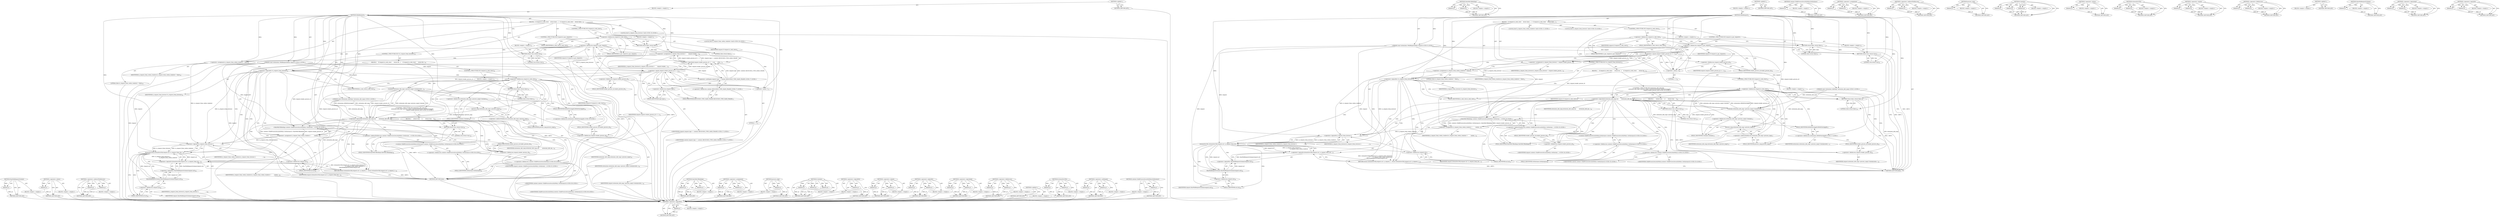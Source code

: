 digraph "content.ChildProcessSecurityPolicy.GetInstance" {
vulnerable_141 [label=<(METHOD,&lt;operator&gt;.logicalNot)>];
vulnerable_142 [label=<(PARAM,p1)>];
vulnerable_143 [label=<(BLOCK,&lt;empty&gt;,&lt;empty&gt;)>];
vulnerable_144 [label=<(METHOD_RETURN,ANY)>];
vulnerable_165 [label=<(METHOD,HasWebUIBindings)>];
vulnerable_166 [label=<(PARAM,p1)>];
vulnerable_167 [label=<(PARAM,p2)>];
vulnerable_168 [label=<(BLOCK,&lt;empty&gt;,&lt;empty&gt;)>];
vulnerable_169 [label=<(METHOD_RETURN,ANY)>];
vulnerable_6 [label=<(METHOD,&lt;global&gt;)<SUB>1</SUB>>];
vulnerable_7 [label=<(BLOCK,&lt;empty&gt;,&lt;empty&gt;)<SUB>1</SUB>>];
vulnerable_8 [label=<(METHOD,HideRequest)<SUB>1</SUB>>];
vulnerable_9 [label="<(PARAM,const extensions::InfoMap* extension_info_map)<SUB>2</SUB>>"];
vulnerable_10 [label="<(PARAM,const extensions::WebRequestInfo&amp; request)<SUB>3</SUB>>"];
vulnerable_11 [label=<(BLOCK,{
  if (request.is_web_view)
    return false;
...,{
  if (request.is_web_view)
    return false;
...)<SUB>3</SUB>>];
vulnerable_12 [label=<(CONTROL_STRUCTURE,IF,if (request.is_web_view))<SUB>4</SUB>>];
vulnerable_13 [label=<(&lt;operator&gt;.fieldAccess,request.is_web_view)<SUB>4</SUB>>];
vulnerable_14 [label=<(IDENTIFIER,request,if (request.is_web_view))<SUB>4</SUB>>];
vulnerable_15 [label=<(FIELD_IDENTIFIER,is_web_view,is_web_view)<SUB>4</SUB>>];
vulnerable_16 [label=<(BLOCK,&lt;empty&gt;,&lt;empty&gt;)<SUB>5</SUB>>];
vulnerable_17 [label=<(RETURN,return false;,return false;)<SUB>5</SUB>>];
vulnerable_18 [label=<(LITERAL,false,return false;)<SUB>5</SUB>>];
vulnerable_19 [label=<(CONTROL_STRUCTURE,IF,if (request.is_pac_request))<SUB>7</SUB>>];
vulnerable_20 [label=<(&lt;operator&gt;.fieldAccess,request.is_pac_request)<SUB>7</SUB>>];
vulnerable_21 [label=<(IDENTIFIER,request,if (request.is_pac_request))<SUB>7</SUB>>];
vulnerable_22 [label=<(FIELD_IDENTIFIER,is_pac_request,is_pac_request)<SUB>7</SUB>>];
vulnerable_23 [label=<(BLOCK,&lt;empty&gt;,&lt;empty&gt;)<SUB>8</SUB>>];
vulnerable_24 [label=<(RETURN,return true;,return true;)<SUB>8</SUB>>];
vulnerable_25 [label=<(LITERAL,true,return true;)<SUB>8</SUB>>];
vulnerable_26 [label="<(LOCAL,bool is_request_from_browser: bool)<SUB>10</SUB>>"];
vulnerable_27 [label=<(&lt;operator&gt;.assignment,is_request_from_browser = request.render_proces...)<SUB>10</SUB>>];
vulnerable_28 [label=<(IDENTIFIER,is_request_from_browser,is_request_from_browser = request.render_proces...)<SUB>10</SUB>>];
vulnerable_29 [label=<(&lt;operator&gt;.equals,request.render_process_id == -1)<SUB>10</SUB>>];
vulnerable_30 [label=<(&lt;operator&gt;.fieldAccess,request.render_process_id)<SUB>10</SUB>>];
vulnerable_31 [label=<(IDENTIFIER,request,request.render_process_id == -1)<SUB>10</SUB>>];
vulnerable_32 [label=<(FIELD_IDENTIFIER,render_process_id,render_process_id)<SUB>10</SUB>>];
vulnerable_33 [label=<(&lt;operator&gt;.minus,-1)<SUB>10</SUB>>];
vulnerable_34 [label=<(LITERAL,1,-1)<SUB>10</SUB>>];
vulnerable_35 [label="<(LOCAL,bool is_request_from_webui_renderer: bool)<SUB>11</SUB>>"];
vulnerable_36 [label=<(&lt;operator&gt;.assignment,is_request_from_webui_renderer = false)<SUB>11</SUB>>];
vulnerable_37 [label=<(IDENTIFIER,is_request_from_webui_renderer,is_request_from_webui_renderer = false)<SUB>11</SUB>>];
vulnerable_38 [label=<(LITERAL,false,is_request_from_webui_renderer = false)<SUB>11</SUB>>];
vulnerable_39 [label=<(CONTROL_STRUCTURE,IF,if (!is_request_from_browser))<SUB>12</SUB>>];
vulnerable_40 [label=<(&lt;operator&gt;.logicalNot,!is_request_from_browser)<SUB>12</SUB>>];
vulnerable_41 [label=<(IDENTIFIER,is_request_from_browser,!is_request_from_browser)<SUB>12</SUB>>];
vulnerable_42 [label=<(BLOCK,{
    if (request.is_web_view)
      return fal...,{
    if (request.is_web_view)
      return fal...)<SUB>12</SUB>>];
vulnerable_43 [label=<(CONTROL_STRUCTURE,IF,if (request.is_web_view))<SUB>13</SUB>>];
vulnerable_44 [label=<(&lt;operator&gt;.fieldAccess,request.is_web_view)<SUB>13</SUB>>];
vulnerable_45 [label=<(IDENTIFIER,request,if (request.is_web_view))<SUB>13</SUB>>];
vulnerable_46 [label=<(FIELD_IDENTIFIER,is_web_view,is_web_view)<SUB>13</SUB>>];
vulnerable_47 [label=<(BLOCK,&lt;empty&gt;,&lt;empty&gt;)<SUB>14</SUB>>];
vulnerable_48 [label=<(RETURN,return false;,return false;)<SUB>14</SUB>>];
vulnerable_49 [label=<(LITERAL,false,return false;)<SUB>14</SUB>>];
vulnerable_50 [label="<(CONTROL_STRUCTURE,IF,if (extension_info_map &amp;&amp;
        extension_info_map-&gt;process_map().Contains(extensions::kWebStoreAppId,
                                                   request.render_process_id)))<SUB>16</SUB>>"];
vulnerable_51 [label=<(&lt;operator&gt;.logicalAnd,extension_info_map &amp;&amp;
        extension_info_ma...)<SUB>16</SUB>>];
vulnerable_52 [label=<(IDENTIFIER,extension_info_map,extension_info_map &amp;&amp;
        extension_info_ma...)<SUB>16</SUB>>];
vulnerable_53 [label=<(Contains,extension_info_map-&gt;process_map().Contains(exte...)<SUB>17</SUB>>];
vulnerable_54 [label=<(&lt;operator&gt;.fieldAccess,extension_info_map-&gt;process_map().Contains)<SUB>17</SUB>>];
vulnerable_55 [label=<(process_map,extension_info_map-&gt;process_map())<SUB>17</SUB>>];
vulnerable_56 [label=<(&lt;operator&gt;.indirectFieldAccess,extension_info_map-&gt;process_map)<SUB>17</SUB>>];
vulnerable_57 [label=<(IDENTIFIER,extension_info_map,extension_info_map-&gt;process_map())<SUB>17</SUB>>];
vulnerable_58 [label=<(FIELD_IDENTIFIER,process_map,process_map)<SUB>17</SUB>>];
vulnerable_59 [label=<(FIELD_IDENTIFIER,Contains,Contains)<SUB>17</SUB>>];
vulnerable_60 [label="<(&lt;operator&gt;.fieldAccess,extensions::kWebStoreAppId)<SUB>17</SUB>>"];
vulnerable_61 [label=<(IDENTIFIER,extensions,extension_info_map-&gt;process_map().Contains(exte...)<SUB>17</SUB>>];
vulnerable_62 [label=<(FIELD_IDENTIFIER,kWebStoreAppId,kWebStoreAppId)<SUB>17</SUB>>];
vulnerable_63 [label=<(&lt;operator&gt;.fieldAccess,request.render_process_id)<SUB>18</SUB>>];
vulnerable_64 [label=<(IDENTIFIER,request,extension_info_map-&gt;process_map().Contains(exte...)<SUB>18</SUB>>];
vulnerable_65 [label=<(FIELD_IDENTIFIER,render_process_id,render_process_id)<SUB>18</SUB>>];
vulnerable_66 [label=<(BLOCK,{
      return true;
    },{
      return true;
    })<SUB>18</SUB>>];
vulnerable_67 [label=<(RETURN,return true;,return true;)<SUB>19</SUB>>];
vulnerable_68 [label=<(LITERAL,true,return true;)<SUB>19</SUB>>];
vulnerable_69 [label=<(&lt;operator&gt;.assignment,is_request_from_webui_renderer =
        conten...)<SUB>22</SUB>>];
vulnerable_70 [label=<(IDENTIFIER,is_request_from_webui_renderer,is_request_from_webui_renderer =
        conten...)<SUB>22</SUB>>];
vulnerable_71 [label="<(HasWebUIBindings,content::ChildProcessSecurityPolicy::GetInstanc...)<SUB>23</SUB>>"];
vulnerable_72 [label="<(&lt;operator&gt;.indirectFieldAccess,content::ChildProcessSecurityPolicy::GetInstanc...)<SUB>23</SUB>>"];
vulnerable_73 [label="<(content.ChildProcessSecurityPolicy.GetInstance,content::ChildProcessSecurityPolicy::GetInstance())<SUB>23</SUB>>"];
vulnerable_74 [label="<(&lt;operator&gt;.fieldAccess,content::ChildProcessSecurityPolicy::GetInstance)<SUB>23</SUB>>"];
vulnerable_75 [label="<(&lt;operator&gt;.fieldAccess,content::ChildProcessSecurityPolicy)<SUB>23</SUB>>"];
vulnerable_76 [label="<(IDENTIFIER,content,content::ChildProcessSecurityPolicy::GetInstance())<SUB>23</SUB>>"];
vulnerable_77 [label="<(IDENTIFIER,ChildProcessSecurityPolicy,content::ChildProcessSecurityPolicy::GetInstance())<SUB>23</SUB>>"];
vulnerable_78 [label=<(FIELD_IDENTIFIER,GetInstance,GetInstance)<SUB>23</SUB>>];
vulnerable_79 [label=<(FIELD_IDENTIFIER,HasWebUIBindings,HasWebUIBindings)<SUB>23</SUB>>];
vulnerable_80 [label=<(&lt;operator&gt;.fieldAccess,request.render_process_id)<SUB>24</SUB>>];
vulnerable_81 [label="<(IDENTIFIER,request,content::ChildProcessSecurityPolicy::GetInstanc...)<SUB>24</SUB>>"];
vulnerable_82 [label=<(FIELD_IDENTIFIER,render_process_id,render_process_id)<SUB>24</SUB>>];
vulnerable_83 [label=<(RETURN,return IsSensitiveURL(request.url, is_request_f...,return IsSensitiveURL(request.url, is_request_f...)<SUB>27</SUB>>];
vulnerable_84 [label=<(&lt;operator&gt;.logicalOr,IsSensitiveURL(request.url, is_request_from_bro...)<SUB>27</SUB>>];
vulnerable_85 [label=<(IsSensitiveURL,IsSensitiveURL(request.url, is_request_from_bro...)<SUB>27</SUB>>];
vulnerable_86 [label=<(&lt;operator&gt;.fieldAccess,request.url)<SUB>27</SUB>>];
vulnerable_87 [label=<(IDENTIFIER,request,IsSensitiveURL(request.url, is_request_from_bro...)<SUB>27</SUB>>];
vulnerable_88 [label=<(FIELD_IDENTIFIER,url,url)<SUB>27</SUB>>];
vulnerable_89 [label=<(&lt;operator&gt;.logicalOr,is_request_from_browser ||
                    ...)<SUB>27</SUB>>];
vulnerable_90 [label=<(IDENTIFIER,is_request_from_browser,is_request_from_browser ||
                    ...)<SUB>27</SUB>>];
vulnerable_91 [label=<(IDENTIFIER,is_request_from_webui_renderer,is_request_from_browser ||
                    ...)<SUB>28</SUB>>];
vulnerable_92 [label=<(&lt;operator&gt;.logicalNot,!HasWebRequestScheme(request.url))<SUB>29</SUB>>];
vulnerable_93 [label=<(HasWebRequestScheme,HasWebRequestScheme(request.url))<SUB>29</SUB>>];
vulnerable_94 [label=<(&lt;operator&gt;.fieldAccess,request.url)<SUB>29</SUB>>];
vulnerable_95 [label=<(IDENTIFIER,request,HasWebRequestScheme(request.url))<SUB>29</SUB>>];
vulnerable_96 [label=<(FIELD_IDENTIFIER,url,url)<SUB>29</SUB>>];
vulnerable_97 [label=<(METHOD_RETURN,bool)<SUB>1</SUB>>];
vulnerable_99 [label=<(METHOD_RETURN,ANY)<SUB>1</SUB>>];
vulnerable_170 [label=<(METHOD,content.ChildProcessSecurityPolicy.GetInstance)>];
vulnerable_171 [label=<(PARAM,p1)>];
vulnerable_172 [label=<(BLOCK,&lt;empty&gt;,&lt;empty&gt;)>];
vulnerable_173 [label=<(METHOD_RETURN,ANY)>];
vulnerable_127 [label=<(METHOD,&lt;operator&gt;.assignment)>];
vulnerable_128 [label=<(PARAM,p1)>];
vulnerable_129 [label=<(PARAM,p2)>];
vulnerable_130 [label=<(BLOCK,&lt;empty&gt;,&lt;empty&gt;)>];
vulnerable_131 [label=<(METHOD_RETURN,ANY)>];
vulnerable_160 [label=<(METHOD,&lt;operator&gt;.indirectFieldAccess)>];
vulnerable_161 [label=<(PARAM,p1)>];
vulnerable_162 [label=<(PARAM,p2)>];
vulnerable_163 [label=<(BLOCK,&lt;empty&gt;,&lt;empty&gt;)>];
vulnerable_164 [label=<(METHOD_RETURN,ANY)>];
vulnerable_156 [label=<(METHOD,process_map)>];
vulnerable_157 [label=<(PARAM,p1)>];
vulnerable_158 [label=<(BLOCK,&lt;empty&gt;,&lt;empty&gt;)>];
vulnerable_159 [label=<(METHOD_RETURN,ANY)>];
vulnerable_150 [label=<(METHOD,Contains)>];
vulnerable_151 [label=<(PARAM,p1)>];
vulnerable_152 [label=<(PARAM,p2)>];
vulnerable_153 [label=<(PARAM,p3)>];
vulnerable_154 [label=<(BLOCK,&lt;empty&gt;,&lt;empty&gt;)>];
vulnerable_155 [label=<(METHOD_RETURN,ANY)>];
vulnerable_137 [label=<(METHOD,&lt;operator&gt;.minus)>];
vulnerable_138 [label=<(PARAM,p1)>];
vulnerable_139 [label=<(BLOCK,&lt;empty&gt;,&lt;empty&gt;)>];
vulnerable_140 [label=<(METHOD_RETURN,ANY)>];
vulnerable_179 [label=<(METHOD,IsSensitiveURL)>];
vulnerable_180 [label=<(PARAM,p1)>];
vulnerable_181 [label=<(PARAM,p2)>];
vulnerable_182 [label=<(BLOCK,&lt;empty&gt;,&lt;empty&gt;)>];
vulnerable_183 [label=<(METHOD_RETURN,ANY)>];
vulnerable_132 [label=<(METHOD,&lt;operator&gt;.equals)>];
vulnerable_133 [label=<(PARAM,p1)>];
vulnerable_134 [label=<(PARAM,p2)>];
vulnerable_135 [label=<(BLOCK,&lt;empty&gt;,&lt;empty&gt;)>];
vulnerable_136 [label=<(METHOD_RETURN,ANY)>];
vulnerable_122 [label=<(METHOD,&lt;operator&gt;.fieldAccess)>];
vulnerable_123 [label=<(PARAM,p1)>];
vulnerable_124 [label=<(PARAM,p2)>];
vulnerable_125 [label=<(BLOCK,&lt;empty&gt;,&lt;empty&gt;)>];
vulnerable_126 [label=<(METHOD_RETURN,ANY)>];
vulnerable_116 [label=<(METHOD,&lt;global&gt;)<SUB>1</SUB>>];
vulnerable_117 [label=<(BLOCK,&lt;empty&gt;,&lt;empty&gt;)>];
vulnerable_118 [label=<(METHOD_RETURN,ANY)>];
vulnerable_184 [label=<(METHOD,HasWebRequestScheme)>];
vulnerable_185 [label=<(PARAM,p1)>];
vulnerable_186 [label=<(BLOCK,&lt;empty&gt;,&lt;empty&gt;)>];
vulnerable_187 [label=<(METHOD_RETURN,ANY)>];
vulnerable_145 [label=<(METHOD,&lt;operator&gt;.logicalAnd)>];
vulnerable_146 [label=<(PARAM,p1)>];
vulnerable_147 [label=<(PARAM,p2)>];
vulnerable_148 [label=<(BLOCK,&lt;empty&gt;,&lt;empty&gt;)>];
vulnerable_149 [label=<(METHOD_RETURN,ANY)>];
vulnerable_174 [label=<(METHOD,&lt;operator&gt;.logicalOr)>];
vulnerable_175 [label=<(PARAM,p1)>];
vulnerable_176 [label=<(PARAM,p2)>];
vulnerable_177 [label=<(BLOCK,&lt;empty&gt;,&lt;empty&gt;)>];
vulnerable_178 [label=<(METHOD_RETURN,ANY)>];
fixed_197 [label=<(METHOD,HasWebRequestScheme)>];
fixed_198 [label=<(PARAM,p1)>];
fixed_199 [label=<(BLOCK,&lt;empty&gt;,&lt;empty&gt;)>];
fixed_200 [label=<(METHOD_RETURN,ANY)>];
fixed_150 [label=<(METHOD,&lt;operator&gt;.minus)>];
fixed_151 [label=<(PARAM,p1)>];
fixed_152 [label=<(BLOCK,&lt;empty&gt;,&lt;empty&gt;)>];
fixed_153 [label=<(METHOD_RETURN,ANY)>];
fixed_173 [label=<(METHOD,&lt;operator&gt;.indirectFieldAccess)>];
fixed_174 [label=<(PARAM,p1)>];
fixed_175 [label=<(PARAM,p2)>];
fixed_176 [label=<(BLOCK,&lt;empty&gt;,&lt;empty&gt;)>];
fixed_177 [label=<(METHOD_RETURN,ANY)>];
fixed_6 [label=<(METHOD,&lt;global&gt;)<SUB>1</SUB>>];
fixed_7 [label=<(BLOCK,&lt;empty&gt;,&lt;empty&gt;)<SUB>1</SUB>>];
fixed_8 [label=<(METHOD,HideRequest)<SUB>1</SUB>>];
fixed_9 [label="<(PARAM,const extensions::InfoMap* extension_info_map)<SUB>2</SUB>>"];
fixed_10 [label="<(PARAM,const extensions::WebRequestInfo&amp; request)<SUB>3</SUB>>"];
fixed_11 [label=<(BLOCK,{
  if (request.is_web_view)
    return false;
...,{
  if (request.is_web_view)
    return false;
...)<SUB>3</SUB>>];
fixed_12 [label=<(CONTROL_STRUCTURE,IF,if (request.is_web_view))<SUB>4</SUB>>];
fixed_13 [label=<(&lt;operator&gt;.fieldAccess,request.is_web_view)<SUB>4</SUB>>];
fixed_14 [label=<(IDENTIFIER,request,if (request.is_web_view))<SUB>4</SUB>>];
fixed_15 [label=<(FIELD_IDENTIFIER,is_web_view,is_web_view)<SUB>4</SUB>>];
fixed_16 [label=<(BLOCK,&lt;empty&gt;,&lt;empty&gt;)<SUB>5</SUB>>];
fixed_17 [label=<(RETURN,return false;,return false;)<SUB>5</SUB>>];
fixed_18 [label=<(LITERAL,false,return false;)<SUB>5</SUB>>];
fixed_19 [label=<(CONTROL_STRUCTURE,IF,if (request.is_pac_request))<SUB>7</SUB>>];
fixed_20 [label=<(&lt;operator&gt;.fieldAccess,request.is_pac_request)<SUB>7</SUB>>];
fixed_21 [label=<(IDENTIFIER,request,if (request.is_pac_request))<SUB>7</SUB>>];
fixed_22 [label=<(FIELD_IDENTIFIER,is_pac_request,is_pac_request)<SUB>7</SUB>>];
fixed_23 [label=<(BLOCK,&lt;empty&gt;,&lt;empty&gt;)<SUB>8</SUB>>];
fixed_24 [label=<(RETURN,return true;,return true;)<SUB>8</SUB>>];
fixed_25 [label=<(LITERAL,true,return true;)<SUB>8</SUB>>];
fixed_26 [label="<(LOCAL,bool is_request_from_browser: bool)<SUB>10</SUB>>"];
fixed_27 [label=<(&lt;operator&gt;.assignment,is_request_from_browser =
      request.render_...)<SUB>10</SUB>>];
fixed_28 [label=<(IDENTIFIER,is_request_from_browser,is_request_from_browser =
      request.render_...)<SUB>10</SUB>>];
fixed_29 [label=<(&lt;operator&gt;.logicalAnd,request.render_process_id == -1 &amp;&amp;
      // Bro...)<SUB>11</SUB>>];
fixed_30 [label=<(&lt;operator&gt;.equals,request.render_process_id == -1)<SUB>11</SUB>>];
fixed_31 [label=<(&lt;operator&gt;.fieldAccess,request.render_process_id)<SUB>11</SUB>>];
fixed_32 [label=<(IDENTIFIER,request,request.render_process_id == -1)<SUB>11</SUB>>];
fixed_33 [label=<(FIELD_IDENTIFIER,render_process_id,render_process_id)<SUB>11</SUB>>];
fixed_34 [label=<(&lt;operator&gt;.minus,-1)<SUB>11</SUB>>];
fixed_35 [label=<(LITERAL,1,-1)<SUB>11</SUB>>];
fixed_36 [label="<(&lt;operator&gt;.notEquals,request.type != content::RESOURCE_TYPE_MAIN_FRAME)<SUB>17</SUB>>"];
fixed_37 [label=<(&lt;operator&gt;.fieldAccess,request.type)<SUB>17</SUB>>];
fixed_38 [label="<(IDENTIFIER,request,request.type != content::RESOURCE_TYPE_MAIN_FRAME)<SUB>17</SUB>>"];
fixed_39 [label=<(FIELD_IDENTIFIER,type,type)<SUB>17</SUB>>];
fixed_40 [label="<(&lt;operator&gt;.fieldAccess,content::RESOURCE_TYPE_MAIN_FRAME)<SUB>17</SUB>>"];
fixed_41 [label="<(IDENTIFIER,content,request.type != content::RESOURCE_TYPE_MAIN_FRAME)<SUB>17</SUB>>"];
fixed_42 [label=<(FIELD_IDENTIFIER,RESOURCE_TYPE_MAIN_FRAME,RESOURCE_TYPE_MAIN_FRAME)<SUB>17</SUB>>];
fixed_43 [label="<(LOCAL,bool is_request_from_webui_renderer: bool)<SUB>18</SUB>>"];
fixed_44 [label=<(&lt;operator&gt;.assignment,is_request_from_webui_renderer = false)<SUB>18</SUB>>];
fixed_45 [label=<(IDENTIFIER,is_request_from_webui_renderer,is_request_from_webui_renderer = false)<SUB>18</SUB>>];
fixed_46 [label=<(LITERAL,false,is_request_from_webui_renderer = false)<SUB>18</SUB>>];
fixed_47 [label=<(CONTROL_STRUCTURE,IF,if (!is_request_from_browser))<SUB>19</SUB>>];
fixed_48 [label=<(&lt;operator&gt;.logicalNot,!is_request_from_browser)<SUB>19</SUB>>];
fixed_49 [label=<(IDENTIFIER,is_request_from_browser,!is_request_from_browser)<SUB>19</SUB>>];
fixed_50 [label=<(BLOCK,{
    if (request.is_web_view)
      return fal...,{
    if (request.is_web_view)
      return fal...)<SUB>19</SUB>>];
fixed_51 [label=<(CONTROL_STRUCTURE,IF,if (request.is_web_view))<SUB>20</SUB>>];
fixed_52 [label=<(&lt;operator&gt;.fieldAccess,request.is_web_view)<SUB>20</SUB>>];
fixed_53 [label=<(IDENTIFIER,request,if (request.is_web_view))<SUB>20</SUB>>];
fixed_54 [label=<(FIELD_IDENTIFIER,is_web_view,is_web_view)<SUB>20</SUB>>];
fixed_55 [label=<(BLOCK,&lt;empty&gt;,&lt;empty&gt;)<SUB>21</SUB>>];
fixed_56 [label=<(RETURN,return false;,return false;)<SUB>21</SUB>>];
fixed_57 [label=<(LITERAL,false,return false;)<SUB>21</SUB>>];
fixed_58 [label="<(CONTROL_STRUCTURE,IF,if (extension_info_map &amp;&amp;
        extension_info_map-&gt;process_map().Contains(extensions::kWebStoreAppId,
                                                   request.render_process_id)))<SUB>23</SUB>>"];
fixed_59 [label=<(&lt;operator&gt;.logicalAnd,extension_info_map &amp;&amp;
        extension_info_ma...)<SUB>23</SUB>>];
fixed_60 [label=<(IDENTIFIER,extension_info_map,extension_info_map &amp;&amp;
        extension_info_ma...)<SUB>23</SUB>>];
fixed_61 [label=<(Contains,extension_info_map-&gt;process_map().Contains(exte...)<SUB>24</SUB>>];
fixed_62 [label=<(&lt;operator&gt;.fieldAccess,extension_info_map-&gt;process_map().Contains)<SUB>24</SUB>>];
fixed_63 [label=<(process_map,extension_info_map-&gt;process_map())<SUB>24</SUB>>];
fixed_64 [label=<(&lt;operator&gt;.indirectFieldAccess,extension_info_map-&gt;process_map)<SUB>24</SUB>>];
fixed_65 [label=<(IDENTIFIER,extension_info_map,extension_info_map-&gt;process_map())<SUB>24</SUB>>];
fixed_66 [label=<(FIELD_IDENTIFIER,process_map,process_map)<SUB>24</SUB>>];
fixed_67 [label=<(FIELD_IDENTIFIER,Contains,Contains)<SUB>24</SUB>>];
fixed_68 [label="<(&lt;operator&gt;.fieldAccess,extensions::kWebStoreAppId)<SUB>24</SUB>>"];
fixed_69 [label=<(IDENTIFIER,extensions,extension_info_map-&gt;process_map().Contains(exte...)<SUB>24</SUB>>];
fixed_70 [label=<(FIELD_IDENTIFIER,kWebStoreAppId,kWebStoreAppId)<SUB>24</SUB>>];
fixed_71 [label=<(&lt;operator&gt;.fieldAccess,request.render_process_id)<SUB>25</SUB>>];
fixed_72 [label=<(IDENTIFIER,request,extension_info_map-&gt;process_map().Contains(exte...)<SUB>25</SUB>>];
fixed_73 [label=<(FIELD_IDENTIFIER,render_process_id,render_process_id)<SUB>25</SUB>>];
fixed_74 [label=<(BLOCK,{
      return true;
    },{
      return true;
    })<SUB>25</SUB>>];
fixed_75 [label=<(RETURN,return true;,return true;)<SUB>26</SUB>>];
fixed_76 [label=<(LITERAL,true,return true;)<SUB>26</SUB>>];
fixed_77 [label=<(&lt;operator&gt;.assignment,is_request_from_webui_renderer =
        conten...)<SUB>29</SUB>>];
fixed_78 [label=<(IDENTIFIER,is_request_from_webui_renderer,is_request_from_webui_renderer =
        conten...)<SUB>29</SUB>>];
fixed_79 [label="<(HasWebUIBindings,content::ChildProcessSecurityPolicy::GetInstanc...)<SUB>30</SUB>>"];
fixed_80 [label="<(&lt;operator&gt;.indirectFieldAccess,content::ChildProcessSecurityPolicy::GetInstanc...)<SUB>30</SUB>>"];
fixed_81 [label="<(content.ChildProcessSecurityPolicy.GetInstance,content::ChildProcessSecurityPolicy::GetInstance())<SUB>30</SUB>>"];
fixed_82 [label="<(&lt;operator&gt;.fieldAccess,content::ChildProcessSecurityPolicy::GetInstance)<SUB>30</SUB>>"];
fixed_83 [label="<(&lt;operator&gt;.fieldAccess,content::ChildProcessSecurityPolicy)<SUB>30</SUB>>"];
fixed_84 [label="<(IDENTIFIER,content,content::ChildProcessSecurityPolicy::GetInstance())<SUB>30</SUB>>"];
fixed_85 [label="<(IDENTIFIER,ChildProcessSecurityPolicy,content::ChildProcessSecurityPolicy::GetInstance())<SUB>30</SUB>>"];
fixed_86 [label=<(FIELD_IDENTIFIER,GetInstance,GetInstance)<SUB>30</SUB>>];
fixed_87 [label=<(FIELD_IDENTIFIER,HasWebUIBindings,HasWebUIBindings)<SUB>30</SUB>>];
fixed_88 [label=<(&lt;operator&gt;.fieldAccess,request.render_process_id)<SUB>31</SUB>>];
fixed_89 [label="<(IDENTIFIER,request,content::ChildProcessSecurityPolicy::GetInstanc...)<SUB>31</SUB>>"];
fixed_90 [label=<(FIELD_IDENTIFIER,render_process_id,render_process_id)<SUB>31</SUB>>];
fixed_91 [label=<(RETURN,return IsSensitiveURL(request.url, is_request_f...,return IsSensitiveURL(request.url, is_request_f...)<SUB>34</SUB>>];
fixed_92 [label=<(&lt;operator&gt;.logicalOr,IsSensitiveURL(request.url, is_request_from_bro...)<SUB>34</SUB>>];
fixed_93 [label=<(IsSensitiveURL,IsSensitiveURL(request.url, is_request_from_bro...)<SUB>34</SUB>>];
fixed_94 [label=<(&lt;operator&gt;.fieldAccess,request.url)<SUB>34</SUB>>];
fixed_95 [label=<(IDENTIFIER,request,IsSensitiveURL(request.url, is_request_from_bro...)<SUB>34</SUB>>];
fixed_96 [label=<(FIELD_IDENTIFIER,url,url)<SUB>34</SUB>>];
fixed_97 [label=<(&lt;operator&gt;.logicalOr,is_request_from_browser ||
                    ...)<SUB>34</SUB>>];
fixed_98 [label=<(IDENTIFIER,is_request_from_browser,is_request_from_browser ||
                    ...)<SUB>34</SUB>>];
fixed_99 [label=<(IDENTIFIER,is_request_from_webui_renderer,is_request_from_browser ||
                    ...)<SUB>35</SUB>>];
fixed_100 [label=<(&lt;operator&gt;.logicalNot,!HasWebRequestScheme(request.url))<SUB>36</SUB>>];
fixed_101 [label=<(HasWebRequestScheme,HasWebRequestScheme(request.url))<SUB>36</SUB>>];
fixed_102 [label=<(&lt;operator&gt;.fieldAccess,request.url)<SUB>36</SUB>>];
fixed_103 [label=<(IDENTIFIER,request,HasWebRequestScheme(request.url))<SUB>36</SUB>>];
fixed_104 [label=<(FIELD_IDENTIFIER,url,url)<SUB>36</SUB>>];
fixed_105 [label=<(METHOD_RETURN,bool)<SUB>1</SUB>>];
fixed_107 [label=<(METHOD_RETURN,ANY)<SUB>1</SUB>>];
fixed_178 [label=<(METHOD,HasWebUIBindings)>];
fixed_179 [label=<(PARAM,p1)>];
fixed_180 [label=<(PARAM,p2)>];
fixed_181 [label=<(BLOCK,&lt;empty&gt;,&lt;empty&gt;)>];
fixed_182 [label=<(METHOD_RETURN,ANY)>];
fixed_135 [label=<(METHOD,&lt;operator&gt;.assignment)>];
fixed_136 [label=<(PARAM,p1)>];
fixed_137 [label=<(PARAM,p2)>];
fixed_138 [label=<(BLOCK,&lt;empty&gt;,&lt;empty&gt;)>];
fixed_139 [label=<(METHOD_RETURN,ANY)>];
fixed_169 [label=<(METHOD,process_map)>];
fixed_170 [label=<(PARAM,p1)>];
fixed_171 [label=<(BLOCK,&lt;empty&gt;,&lt;empty&gt;)>];
fixed_172 [label=<(METHOD_RETURN,ANY)>];
fixed_163 [label=<(METHOD,Contains)>];
fixed_164 [label=<(PARAM,p1)>];
fixed_165 [label=<(PARAM,p2)>];
fixed_166 [label=<(PARAM,p3)>];
fixed_167 [label=<(BLOCK,&lt;empty&gt;,&lt;empty&gt;)>];
fixed_168 [label=<(METHOD_RETURN,ANY)>];
fixed_159 [label=<(METHOD,&lt;operator&gt;.logicalNot)>];
fixed_160 [label=<(PARAM,p1)>];
fixed_161 [label=<(BLOCK,&lt;empty&gt;,&lt;empty&gt;)>];
fixed_162 [label=<(METHOD_RETURN,ANY)>];
fixed_145 [label=<(METHOD,&lt;operator&gt;.equals)>];
fixed_146 [label=<(PARAM,p1)>];
fixed_147 [label=<(PARAM,p2)>];
fixed_148 [label=<(BLOCK,&lt;empty&gt;,&lt;empty&gt;)>];
fixed_149 [label=<(METHOD_RETURN,ANY)>];
fixed_187 [label=<(METHOD,&lt;operator&gt;.logicalOr)>];
fixed_188 [label=<(PARAM,p1)>];
fixed_189 [label=<(PARAM,p2)>];
fixed_190 [label=<(BLOCK,&lt;empty&gt;,&lt;empty&gt;)>];
fixed_191 [label=<(METHOD_RETURN,ANY)>];
fixed_140 [label=<(METHOD,&lt;operator&gt;.logicalAnd)>];
fixed_141 [label=<(PARAM,p1)>];
fixed_142 [label=<(PARAM,p2)>];
fixed_143 [label=<(BLOCK,&lt;empty&gt;,&lt;empty&gt;)>];
fixed_144 [label=<(METHOD_RETURN,ANY)>];
fixed_130 [label=<(METHOD,&lt;operator&gt;.fieldAccess)>];
fixed_131 [label=<(PARAM,p1)>];
fixed_132 [label=<(PARAM,p2)>];
fixed_133 [label=<(BLOCK,&lt;empty&gt;,&lt;empty&gt;)>];
fixed_134 [label=<(METHOD_RETURN,ANY)>];
fixed_124 [label=<(METHOD,&lt;global&gt;)<SUB>1</SUB>>];
fixed_125 [label=<(BLOCK,&lt;empty&gt;,&lt;empty&gt;)>];
fixed_126 [label=<(METHOD_RETURN,ANY)>];
fixed_192 [label=<(METHOD,IsSensitiveURL)>];
fixed_193 [label=<(PARAM,p1)>];
fixed_194 [label=<(PARAM,p2)>];
fixed_195 [label=<(BLOCK,&lt;empty&gt;,&lt;empty&gt;)>];
fixed_196 [label=<(METHOD_RETURN,ANY)>];
fixed_154 [label=<(METHOD,&lt;operator&gt;.notEquals)>];
fixed_155 [label=<(PARAM,p1)>];
fixed_156 [label=<(PARAM,p2)>];
fixed_157 [label=<(BLOCK,&lt;empty&gt;,&lt;empty&gt;)>];
fixed_158 [label=<(METHOD_RETURN,ANY)>];
fixed_183 [label=<(METHOD,content.ChildProcessSecurityPolicy.GetInstance)>];
fixed_184 [label=<(PARAM,p1)>];
fixed_185 [label=<(BLOCK,&lt;empty&gt;,&lt;empty&gt;)>];
fixed_186 [label=<(METHOD_RETURN,ANY)>];
vulnerable_141 -> vulnerable_142  [key=0, label="AST: "];
vulnerable_141 -> vulnerable_142  [key=1, label="DDG: "];
vulnerable_141 -> vulnerable_143  [key=0, label="AST: "];
vulnerable_141 -> vulnerable_144  [key=0, label="AST: "];
vulnerable_141 -> vulnerable_144  [key=1, label="CFG: "];
vulnerable_142 -> vulnerable_144  [key=0, label="DDG: p1"];
vulnerable_165 -> vulnerable_166  [key=0, label="AST: "];
vulnerable_165 -> vulnerable_166  [key=1, label="DDG: "];
vulnerable_165 -> vulnerable_168  [key=0, label="AST: "];
vulnerable_165 -> vulnerable_167  [key=0, label="AST: "];
vulnerable_165 -> vulnerable_167  [key=1, label="DDG: "];
vulnerable_165 -> vulnerable_169  [key=0, label="AST: "];
vulnerable_165 -> vulnerable_169  [key=1, label="CFG: "];
vulnerable_166 -> vulnerable_169  [key=0, label="DDG: p1"];
vulnerable_167 -> vulnerable_169  [key=0, label="DDG: p2"];
vulnerable_6 -> vulnerable_7  [key=0, label="AST: "];
vulnerable_6 -> vulnerable_99  [key=0, label="AST: "];
vulnerable_6 -> vulnerable_99  [key=1, label="CFG: "];
vulnerable_7 -> vulnerable_8  [key=0, label="AST: "];
vulnerable_8 -> vulnerable_9  [key=0, label="AST: "];
vulnerable_8 -> vulnerable_9  [key=1, label="DDG: "];
vulnerable_8 -> vulnerable_10  [key=0, label="AST: "];
vulnerable_8 -> vulnerable_10  [key=1, label="DDG: "];
vulnerable_8 -> vulnerable_11  [key=0, label="AST: "];
vulnerable_8 -> vulnerable_97  [key=0, label="AST: "];
vulnerable_8 -> vulnerable_15  [key=0, label="CFG: "];
vulnerable_8 -> vulnerable_36  [key=0, label="DDG: "];
vulnerable_8 -> vulnerable_17  [key=0, label="DDG: "];
vulnerable_8 -> vulnerable_24  [key=0, label="DDG: "];
vulnerable_8 -> vulnerable_40  [key=0, label="DDG: "];
vulnerable_8 -> vulnerable_18  [key=0, label="DDG: "];
vulnerable_8 -> vulnerable_25  [key=0, label="DDG: "];
vulnerable_8 -> vulnerable_33  [key=0, label="DDG: "];
vulnerable_8 -> vulnerable_48  [key=0, label="DDG: "];
vulnerable_8 -> vulnerable_51  [key=0, label="DDG: "];
vulnerable_8 -> vulnerable_67  [key=0, label="DDG: "];
vulnerable_8 -> vulnerable_89  [key=0, label="DDG: "];
vulnerable_8 -> vulnerable_49  [key=0, label="DDG: "];
vulnerable_8 -> vulnerable_68  [key=0, label="DDG: "];
vulnerable_9 -> vulnerable_97  [key=0, label="DDG: extension_info_map"];
vulnerable_9 -> vulnerable_51  [key=0, label="DDG: extension_info_map"];
vulnerable_9 -> vulnerable_55  [key=0, label="DDG: extension_info_map"];
vulnerable_10 -> vulnerable_97  [key=0, label="DDG: request"];
vulnerable_10 -> vulnerable_29  [key=0, label="DDG: request"];
vulnerable_10 -> vulnerable_85  [key=0, label="DDG: request"];
vulnerable_10 -> vulnerable_71  [key=0, label="DDG: request"];
vulnerable_10 -> vulnerable_93  [key=0, label="DDG: request"];
vulnerable_10 -> vulnerable_53  [key=0, label="DDG: request"];
vulnerable_11 -> vulnerable_12  [key=0, label="AST: "];
vulnerable_11 -> vulnerable_19  [key=0, label="AST: "];
vulnerable_11 -> vulnerable_26  [key=0, label="AST: "];
vulnerable_11 -> vulnerable_27  [key=0, label="AST: "];
vulnerable_11 -> vulnerable_35  [key=0, label="AST: "];
vulnerable_11 -> vulnerable_36  [key=0, label="AST: "];
vulnerable_11 -> vulnerable_39  [key=0, label="AST: "];
vulnerable_11 -> vulnerable_83  [key=0, label="AST: "];
vulnerable_12 -> vulnerable_13  [key=0, label="AST: "];
vulnerable_12 -> vulnerable_16  [key=0, label="AST: "];
vulnerable_13 -> vulnerable_14  [key=0, label="AST: "];
vulnerable_13 -> vulnerable_15  [key=0, label="AST: "];
vulnerable_13 -> vulnerable_17  [key=0, label="CFG: "];
vulnerable_13 -> vulnerable_17  [key=1, label="CDG: "];
vulnerable_13 -> vulnerable_22  [key=0, label="CFG: "];
vulnerable_13 -> vulnerable_22  [key=1, label="CDG: "];
vulnerable_13 -> vulnerable_20  [key=0, label="CDG: "];
vulnerable_15 -> vulnerable_13  [key=0, label="CFG: "];
vulnerable_16 -> vulnerable_17  [key=0, label="AST: "];
vulnerable_17 -> vulnerable_18  [key=0, label="AST: "];
vulnerable_17 -> vulnerable_97  [key=0, label="CFG: "];
vulnerable_17 -> vulnerable_97  [key=1, label="DDG: &lt;RET&gt;"];
vulnerable_18 -> vulnerable_17  [key=0, label="DDG: false"];
vulnerable_19 -> vulnerable_20  [key=0, label="AST: "];
vulnerable_19 -> vulnerable_23  [key=0, label="AST: "];
vulnerable_20 -> vulnerable_21  [key=0, label="AST: "];
vulnerable_20 -> vulnerable_22  [key=0, label="AST: "];
vulnerable_20 -> vulnerable_24  [key=0, label="CFG: "];
vulnerable_20 -> vulnerable_24  [key=1, label="CDG: "];
vulnerable_20 -> vulnerable_32  [key=0, label="CFG: "];
vulnerable_20 -> vulnerable_32  [key=1, label="CDG: "];
vulnerable_20 -> vulnerable_30  [key=0, label="CDG: "];
vulnerable_20 -> vulnerable_27  [key=0, label="CDG: "];
vulnerable_20 -> vulnerable_40  [key=0, label="CDG: "];
vulnerable_20 -> vulnerable_29  [key=0, label="CDG: "];
vulnerable_20 -> vulnerable_33  [key=0, label="CDG: "];
vulnerable_20 -> vulnerable_36  [key=0, label="CDG: "];
vulnerable_22 -> vulnerable_20  [key=0, label="CFG: "];
vulnerable_23 -> vulnerable_24  [key=0, label="AST: "];
vulnerable_24 -> vulnerable_25  [key=0, label="AST: "];
vulnerable_24 -> vulnerable_97  [key=0, label="CFG: "];
vulnerable_24 -> vulnerable_97  [key=1, label="DDG: &lt;RET&gt;"];
vulnerable_25 -> vulnerable_24  [key=0, label="DDG: true"];
vulnerable_27 -> vulnerable_28  [key=0, label="AST: "];
vulnerable_27 -> vulnerable_29  [key=0, label="AST: "];
vulnerable_27 -> vulnerable_36  [key=0, label="CFG: "];
vulnerable_27 -> vulnerable_40  [key=0, label="DDG: is_request_from_browser"];
vulnerable_29 -> vulnerable_30  [key=0, label="AST: "];
vulnerable_29 -> vulnerable_33  [key=0, label="AST: "];
vulnerable_29 -> vulnerable_27  [key=0, label="CFG: "];
vulnerable_29 -> vulnerable_27  [key=1, label="DDG: request.render_process_id"];
vulnerable_29 -> vulnerable_27  [key=2, label="DDG: -1"];
vulnerable_29 -> vulnerable_71  [key=0, label="DDG: request.render_process_id"];
vulnerable_29 -> vulnerable_53  [key=0, label="DDG: request.render_process_id"];
vulnerable_30 -> vulnerable_31  [key=0, label="AST: "];
vulnerable_30 -> vulnerable_32  [key=0, label="AST: "];
vulnerable_30 -> vulnerable_33  [key=0, label="CFG: "];
vulnerable_32 -> vulnerable_30  [key=0, label="CFG: "];
vulnerable_33 -> vulnerable_34  [key=0, label="AST: "];
vulnerable_33 -> vulnerable_29  [key=0, label="CFG: "];
vulnerable_33 -> vulnerable_29  [key=1, label="DDG: 1"];
vulnerable_36 -> vulnerable_37  [key=0, label="AST: "];
vulnerable_36 -> vulnerable_38  [key=0, label="AST: "];
vulnerable_36 -> vulnerable_40  [key=0, label="CFG: "];
vulnerable_36 -> vulnerable_89  [key=0, label="DDG: is_request_from_webui_renderer"];
vulnerable_39 -> vulnerable_40  [key=0, label="AST: "];
vulnerable_39 -> vulnerable_42  [key=0, label="AST: "];
vulnerable_40 -> vulnerable_41  [key=0, label="AST: "];
vulnerable_40 -> vulnerable_46  [key=0, label="CFG: "];
vulnerable_40 -> vulnerable_46  [key=1, label="CDG: "];
vulnerable_40 -> vulnerable_88  [key=0, label="CFG: "];
vulnerable_40 -> vulnerable_88  [key=1, label="CDG: "];
vulnerable_40 -> vulnerable_89  [key=0, label="DDG: is_request_from_browser"];
vulnerable_40 -> vulnerable_89  [key=1, label="CDG: "];
vulnerable_40 -> vulnerable_84  [key=0, label="CDG: "];
vulnerable_40 -> vulnerable_85  [key=0, label="CDG: "];
vulnerable_40 -> vulnerable_44  [key=0, label="CDG: "];
vulnerable_40 -> vulnerable_83  [key=0, label="CDG: "];
vulnerable_40 -> vulnerable_86  [key=0, label="CDG: "];
vulnerable_42 -> vulnerable_43  [key=0, label="AST: "];
vulnerable_42 -> vulnerable_50  [key=0, label="AST: "];
vulnerable_42 -> vulnerable_69  [key=0, label="AST: "];
vulnerable_43 -> vulnerable_44  [key=0, label="AST: "];
vulnerable_43 -> vulnerable_47  [key=0, label="AST: "];
vulnerable_44 -> vulnerable_45  [key=0, label="AST: "];
vulnerable_44 -> vulnerable_46  [key=0, label="AST: "];
vulnerable_44 -> vulnerable_48  [key=0, label="CFG: "];
vulnerable_44 -> vulnerable_48  [key=1, label="CDG: "];
vulnerable_44 -> vulnerable_51  [key=0, label="CFG: "];
vulnerable_44 -> vulnerable_51  [key=1, label="CDG: "];
vulnerable_44 -> vulnerable_58  [key=0, label="CFG: "];
vulnerable_44 -> vulnerable_58  [key=1, label="CDG: "];
vulnerable_44 -> vulnerable_60  [key=0, label="CDG: "];
vulnerable_44 -> vulnerable_56  [key=0, label="CDG: "];
vulnerable_44 -> vulnerable_65  [key=0, label="CDG: "];
vulnerable_44 -> vulnerable_59  [key=0, label="CDG: "];
vulnerable_44 -> vulnerable_54  [key=0, label="CDG: "];
vulnerable_44 -> vulnerable_53  [key=0, label="CDG: "];
vulnerable_44 -> vulnerable_63  [key=0, label="CDG: "];
vulnerable_44 -> vulnerable_55  [key=0, label="CDG: "];
vulnerable_44 -> vulnerable_62  [key=0, label="CDG: "];
vulnerable_46 -> vulnerable_44  [key=0, label="CFG: "];
vulnerable_47 -> vulnerable_48  [key=0, label="AST: "];
vulnerable_48 -> vulnerable_49  [key=0, label="AST: "];
vulnerable_48 -> vulnerable_97  [key=0, label="CFG: "];
vulnerable_48 -> vulnerable_97  [key=1, label="DDG: &lt;RET&gt;"];
vulnerable_49 -> vulnerable_48  [key=0, label="DDG: false"];
vulnerable_50 -> vulnerable_51  [key=0, label="AST: "];
vulnerable_50 -> vulnerable_66  [key=0, label="AST: "];
vulnerable_51 -> vulnerable_52  [key=0, label="AST: "];
vulnerable_51 -> vulnerable_53  [key=0, label="AST: "];
vulnerable_51 -> vulnerable_67  [key=0, label="CFG: "];
vulnerable_51 -> vulnerable_67  [key=1, label="CDG: "];
vulnerable_51 -> vulnerable_75  [key=0, label="CFG: "];
vulnerable_51 -> vulnerable_75  [key=1, label="CDG: "];
vulnerable_51 -> vulnerable_73  [key=0, label="CDG: "];
vulnerable_51 -> vulnerable_89  [key=0, label="CDG: "];
vulnerable_51 -> vulnerable_84  [key=0, label="CDG: "];
vulnerable_51 -> vulnerable_85  [key=0, label="CDG: "];
vulnerable_51 -> vulnerable_72  [key=0, label="CDG: "];
vulnerable_51 -> vulnerable_69  [key=0, label="CDG: "];
vulnerable_51 -> vulnerable_74  [key=0, label="CDG: "];
vulnerable_51 -> vulnerable_82  [key=0, label="CDG: "];
vulnerable_51 -> vulnerable_79  [key=0, label="CDG: "];
vulnerable_51 -> vulnerable_80  [key=0, label="CDG: "];
vulnerable_51 -> vulnerable_83  [key=0, label="CDG: "];
vulnerable_51 -> vulnerable_71  [key=0, label="CDG: "];
vulnerable_51 -> vulnerable_88  [key=0, label="CDG: "];
vulnerable_51 -> vulnerable_78  [key=0, label="CDG: "];
vulnerable_51 -> vulnerable_86  [key=0, label="CDG: "];
vulnerable_53 -> vulnerable_54  [key=0, label="AST: "];
vulnerable_53 -> vulnerable_60  [key=0, label="AST: "];
vulnerable_53 -> vulnerable_63  [key=0, label="AST: "];
vulnerable_53 -> vulnerable_51  [key=0, label="CFG: "];
vulnerable_53 -> vulnerable_51  [key=1, label="DDG: extension_info_map-&gt;process_map().Contains"];
vulnerable_53 -> vulnerable_51  [key=2, label="DDG: extensions::kWebStoreAppId"];
vulnerable_53 -> vulnerable_51  [key=3, label="DDG: request.render_process_id"];
vulnerable_53 -> vulnerable_71  [key=0, label="DDG: request.render_process_id"];
vulnerable_54 -> vulnerable_55  [key=0, label="AST: "];
vulnerable_54 -> vulnerable_59  [key=0, label="AST: "];
vulnerable_54 -> vulnerable_62  [key=0, label="CFG: "];
vulnerable_55 -> vulnerable_56  [key=0, label="AST: "];
vulnerable_55 -> vulnerable_59  [key=0, label="CFG: "];
vulnerable_55 -> vulnerable_51  [key=0, label="DDG: extension_info_map-&gt;process_map"];
vulnerable_56 -> vulnerable_57  [key=0, label="AST: "];
vulnerable_56 -> vulnerable_58  [key=0, label="AST: "];
vulnerable_56 -> vulnerable_55  [key=0, label="CFG: "];
vulnerable_58 -> vulnerable_56  [key=0, label="CFG: "];
vulnerable_59 -> vulnerable_54  [key=0, label="CFG: "];
vulnerable_60 -> vulnerable_61  [key=0, label="AST: "];
vulnerable_60 -> vulnerable_62  [key=0, label="AST: "];
vulnerable_60 -> vulnerable_65  [key=0, label="CFG: "];
vulnerable_62 -> vulnerable_60  [key=0, label="CFG: "];
vulnerable_63 -> vulnerable_64  [key=0, label="AST: "];
vulnerable_63 -> vulnerable_65  [key=0, label="AST: "];
vulnerable_63 -> vulnerable_53  [key=0, label="CFG: "];
vulnerable_65 -> vulnerable_63  [key=0, label="CFG: "];
vulnerable_66 -> vulnerable_67  [key=0, label="AST: "];
vulnerable_67 -> vulnerable_68  [key=0, label="AST: "];
vulnerable_67 -> vulnerable_97  [key=0, label="CFG: "];
vulnerable_67 -> vulnerable_97  [key=1, label="DDG: &lt;RET&gt;"];
vulnerable_68 -> vulnerable_67  [key=0, label="DDG: true"];
vulnerable_69 -> vulnerable_70  [key=0, label="AST: "];
vulnerable_69 -> vulnerable_71  [key=0, label="AST: "];
vulnerable_69 -> vulnerable_88  [key=0, label="CFG: "];
vulnerable_69 -> vulnerable_89  [key=0, label="DDG: is_request_from_webui_renderer"];
vulnerable_71 -> vulnerable_72  [key=0, label="AST: "];
vulnerable_71 -> vulnerable_80  [key=0, label="AST: "];
vulnerable_71 -> vulnerable_69  [key=0, label="CFG: "];
vulnerable_71 -> vulnerable_69  [key=1, label="DDG: content::ChildProcessSecurityPolicy::GetInstance()-&gt;HasWebUIBindings"];
vulnerable_71 -> vulnerable_69  [key=2, label="DDG: request.render_process_id"];
vulnerable_72 -> vulnerable_73  [key=0, label="AST: "];
vulnerable_72 -> vulnerable_79  [key=0, label="AST: "];
vulnerable_72 -> vulnerable_82  [key=0, label="CFG: "];
vulnerable_73 -> vulnerable_74  [key=0, label="AST: "];
vulnerable_73 -> vulnerable_79  [key=0, label="CFG: "];
vulnerable_74 -> vulnerable_75  [key=0, label="AST: "];
vulnerable_74 -> vulnerable_78  [key=0, label="AST: "];
vulnerable_74 -> vulnerable_73  [key=0, label="CFG: "];
vulnerable_75 -> vulnerable_76  [key=0, label="AST: "];
vulnerable_75 -> vulnerable_77  [key=0, label="AST: "];
vulnerable_75 -> vulnerable_78  [key=0, label="CFG: "];
vulnerable_78 -> vulnerable_74  [key=0, label="CFG: "];
vulnerable_79 -> vulnerable_72  [key=0, label="CFG: "];
vulnerable_80 -> vulnerable_81  [key=0, label="AST: "];
vulnerable_80 -> vulnerable_82  [key=0, label="AST: "];
vulnerable_80 -> vulnerable_71  [key=0, label="CFG: "];
vulnerable_82 -> vulnerable_80  [key=0, label="CFG: "];
vulnerable_83 -> vulnerable_84  [key=0, label="AST: "];
vulnerable_83 -> vulnerable_97  [key=0, label="CFG: "];
vulnerable_83 -> vulnerable_97  [key=1, label="DDG: &lt;RET&gt;"];
vulnerable_84 -> vulnerable_85  [key=0, label="AST: "];
vulnerable_84 -> vulnerable_92  [key=0, label="AST: "];
vulnerable_84 -> vulnerable_83  [key=0, label="CFG: "];
vulnerable_84 -> vulnerable_83  [key=1, label="DDG: IsSensitiveURL(request.url, is_request_from_browser ||
                                         is_request_from_webui_renderer) ||
         !HasWebRequestScheme(request.url)"];
vulnerable_85 -> vulnerable_86  [key=0, label="AST: "];
vulnerable_85 -> vulnerable_89  [key=0, label="AST: "];
vulnerable_85 -> vulnerable_84  [key=0, label="CFG: "];
vulnerable_85 -> vulnerable_84  [key=1, label="DDG: request.url"];
vulnerable_85 -> vulnerable_84  [key=2, label="DDG: is_request_from_browser ||
                                         is_request_from_webui_renderer"];
vulnerable_85 -> vulnerable_96  [key=0, label="CFG: "];
vulnerable_85 -> vulnerable_96  [key=1, label="CDG: "];
vulnerable_85 -> vulnerable_93  [key=0, label="DDG: request.url"];
vulnerable_85 -> vulnerable_93  [key=1, label="CDG: "];
vulnerable_85 -> vulnerable_94  [key=0, label="CDG: "];
vulnerable_85 -> vulnerable_92  [key=0, label="CDG: "];
vulnerable_86 -> vulnerable_87  [key=0, label="AST: "];
vulnerable_86 -> vulnerable_88  [key=0, label="AST: "];
vulnerable_86 -> vulnerable_89  [key=0, label="CFG: "];
vulnerable_88 -> vulnerable_86  [key=0, label="CFG: "];
vulnerable_89 -> vulnerable_90  [key=0, label="AST: "];
vulnerable_89 -> vulnerable_91  [key=0, label="AST: "];
vulnerable_89 -> vulnerable_85  [key=0, label="CFG: "];
vulnerable_89 -> vulnerable_85  [key=1, label="DDG: is_request_from_browser"];
vulnerable_89 -> vulnerable_85  [key=2, label="DDG: is_request_from_webui_renderer"];
vulnerable_92 -> vulnerable_93  [key=0, label="AST: "];
vulnerable_92 -> vulnerable_84  [key=0, label="CFG: "];
vulnerable_92 -> vulnerable_84  [key=1, label="DDG: HasWebRequestScheme(request.url)"];
vulnerable_93 -> vulnerable_94  [key=0, label="AST: "];
vulnerable_93 -> vulnerable_92  [key=0, label="CFG: "];
vulnerable_93 -> vulnerable_92  [key=1, label="DDG: request.url"];
vulnerable_94 -> vulnerable_95  [key=0, label="AST: "];
vulnerable_94 -> vulnerable_96  [key=0, label="AST: "];
vulnerable_94 -> vulnerable_93  [key=0, label="CFG: "];
vulnerable_96 -> vulnerable_94  [key=0, label="CFG: "];
vulnerable_170 -> vulnerable_171  [key=0, label="AST: "];
vulnerable_170 -> vulnerable_171  [key=1, label="DDG: "];
vulnerable_170 -> vulnerable_172  [key=0, label="AST: "];
vulnerable_170 -> vulnerable_173  [key=0, label="AST: "];
vulnerable_170 -> vulnerable_173  [key=1, label="CFG: "];
vulnerable_171 -> vulnerable_173  [key=0, label="DDG: p1"];
vulnerable_127 -> vulnerable_128  [key=0, label="AST: "];
vulnerable_127 -> vulnerable_128  [key=1, label="DDG: "];
vulnerable_127 -> vulnerable_130  [key=0, label="AST: "];
vulnerable_127 -> vulnerable_129  [key=0, label="AST: "];
vulnerable_127 -> vulnerable_129  [key=1, label="DDG: "];
vulnerable_127 -> vulnerable_131  [key=0, label="AST: "];
vulnerable_127 -> vulnerable_131  [key=1, label="CFG: "];
vulnerable_128 -> vulnerable_131  [key=0, label="DDG: p1"];
vulnerable_129 -> vulnerable_131  [key=0, label="DDG: p2"];
vulnerable_160 -> vulnerable_161  [key=0, label="AST: "];
vulnerable_160 -> vulnerable_161  [key=1, label="DDG: "];
vulnerable_160 -> vulnerable_163  [key=0, label="AST: "];
vulnerable_160 -> vulnerable_162  [key=0, label="AST: "];
vulnerable_160 -> vulnerable_162  [key=1, label="DDG: "];
vulnerable_160 -> vulnerable_164  [key=0, label="AST: "];
vulnerable_160 -> vulnerable_164  [key=1, label="CFG: "];
vulnerable_161 -> vulnerable_164  [key=0, label="DDG: p1"];
vulnerable_162 -> vulnerable_164  [key=0, label="DDG: p2"];
vulnerable_156 -> vulnerable_157  [key=0, label="AST: "];
vulnerable_156 -> vulnerable_157  [key=1, label="DDG: "];
vulnerable_156 -> vulnerable_158  [key=0, label="AST: "];
vulnerable_156 -> vulnerable_159  [key=0, label="AST: "];
vulnerable_156 -> vulnerable_159  [key=1, label="CFG: "];
vulnerable_157 -> vulnerable_159  [key=0, label="DDG: p1"];
vulnerable_150 -> vulnerable_151  [key=0, label="AST: "];
vulnerable_150 -> vulnerable_151  [key=1, label="DDG: "];
vulnerable_150 -> vulnerable_154  [key=0, label="AST: "];
vulnerable_150 -> vulnerable_152  [key=0, label="AST: "];
vulnerable_150 -> vulnerable_152  [key=1, label="DDG: "];
vulnerable_150 -> vulnerable_155  [key=0, label="AST: "];
vulnerable_150 -> vulnerable_155  [key=1, label="CFG: "];
vulnerable_150 -> vulnerable_153  [key=0, label="AST: "];
vulnerable_150 -> vulnerable_153  [key=1, label="DDG: "];
vulnerable_151 -> vulnerable_155  [key=0, label="DDG: p1"];
vulnerable_152 -> vulnerable_155  [key=0, label="DDG: p2"];
vulnerable_153 -> vulnerable_155  [key=0, label="DDG: p3"];
vulnerable_137 -> vulnerable_138  [key=0, label="AST: "];
vulnerable_137 -> vulnerable_138  [key=1, label="DDG: "];
vulnerable_137 -> vulnerable_139  [key=0, label="AST: "];
vulnerable_137 -> vulnerable_140  [key=0, label="AST: "];
vulnerable_137 -> vulnerable_140  [key=1, label="CFG: "];
vulnerable_138 -> vulnerable_140  [key=0, label="DDG: p1"];
vulnerable_179 -> vulnerable_180  [key=0, label="AST: "];
vulnerable_179 -> vulnerable_180  [key=1, label="DDG: "];
vulnerable_179 -> vulnerable_182  [key=0, label="AST: "];
vulnerable_179 -> vulnerable_181  [key=0, label="AST: "];
vulnerable_179 -> vulnerable_181  [key=1, label="DDG: "];
vulnerable_179 -> vulnerable_183  [key=0, label="AST: "];
vulnerable_179 -> vulnerable_183  [key=1, label="CFG: "];
vulnerable_180 -> vulnerable_183  [key=0, label="DDG: p1"];
vulnerable_181 -> vulnerable_183  [key=0, label="DDG: p2"];
vulnerable_132 -> vulnerable_133  [key=0, label="AST: "];
vulnerable_132 -> vulnerable_133  [key=1, label="DDG: "];
vulnerable_132 -> vulnerable_135  [key=0, label="AST: "];
vulnerable_132 -> vulnerable_134  [key=0, label="AST: "];
vulnerable_132 -> vulnerable_134  [key=1, label="DDG: "];
vulnerable_132 -> vulnerable_136  [key=0, label="AST: "];
vulnerable_132 -> vulnerable_136  [key=1, label="CFG: "];
vulnerable_133 -> vulnerable_136  [key=0, label="DDG: p1"];
vulnerable_134 -> vulnerable_136  [key=0, label="DDG: p2"];
vulnerable_122 -> vulnerable_123  [key=0, label="AST: "];
vulnerable_122 -> vulnerable_123  [key=1, label="DDG: "];
vulnerable_122 -> vulnerable_125  [key=0, label="AST: "];
vulnerable_122 -> vulnerable_124  [key=0, label="AST: "];
vulnerable_122 -> vulnerable_124  [key=1, label="DDG: "];
vulnerable_122 -> vulnerable_126  [key=0, label="AST: "];
vulnerable_122 -> vulnerable_126  [key=1, label="CFG: "];
vulnerable_123 -> vulnerable_126  [key=0, label="DDG: p1"];
vulnerable_124 -> vulnerable_126  [key=0, label="DDG: p2"];
vulnerable_116 -> vulnerable_117  [key=0, label="AST: "];
vulnerable_116 -> vulnerable_118  [key=0, label="AST: "];
vulnerable_116 -> vulnerable_118  [key=1, label="CFG: "];
vulnerable_184 -> vulnerable_185  [key=0, label="AST: "];
vulnerable_184 -> vulnerable_185  [key=1, label="DDG: "];
vulnerable_184 -> vulnerable_186  [key=0, label="AST: "];
vulnerable_184 -> vulnerable_187  [key=0, label="AST: "];
vulnerable_184 -> vulnerable_187  [key=1, label="CFG: "];
vulnerable_185 -> vulnerable_187  [key=0, label="DDG: p1"];
vulnerable_145 -> vulnerable_146  [key=0, label="AST: "];
vulnerable_145 -> vulnerable_146  [key=1, label="DDG: "];
vulnerable_145 -> vulnerable_148  [key=0, label="AST: "];
vulnerable_145 -> vulnerable_147  [key=0, label="AST: "];
vulnerable_145 -> vulnerable_147  [key=1, label="DDG: "];
vulnerable_145 -> vulnerable_149  [key=0, label="AST: "];
vulnerable_145 -> vulnerable_149  [key=1, label="CFG: "];
vulnerable_146 -> vulnerable_149  [key=0, label="DDG: p1"];
vulnerable_147 -> vulnerable_149  [key=0, label="DDG: p2"];
vulnerable_174 -> vulnerable_175  [key=0, label="AST: "];
vulnerable_174 -> vulnerable_175  [key=1, label="DDG: "];
vulnerable_174 -> vulnerable_177  [key=0, label="AST: "];
vulnerable_174 -> vulnerable_176  [key=0, label="AST: "];
vulnerable_174 -> vulnerable_176  [key=1, label="DDG: "];
vulnerable_174 -> vulnerable_178  [key=0, label="AST: "];
vulnerable_174 -> vulnerable_178  [key=1, label="CFG: "];
vulnerable_175 -> vulnerable_178  [key=0, label="DDG: p1"];
vulnerable_176 -> vulnerable_178  [key=0, label="DDG: p2"];
fixed_197 -> fixed_198  [key=0, label="AST: "];
fixed_197 -> fixed_198  [key=1, label="DDG: "];
fixed_197 -> fixed_199  [key=0, label="AST: "];
fixed_197 -> fixed_200  [key=0, label="AST: "];
fixed_197 -> fixed_200  [key=1, label="CFG: "];
fixed_198 -> fixed_200  [key=0, label="DDG: p1"];
fixed_199 -> vulnerable_141  [key=0];
fixed_200 -> vulnerable_141  [key=0];
fixed_150 -> fixed_151  [key=0, label="AST: "];
fixed_150 -> fixed_151  [key=1, label="DDG: "];
fixed_150 -> fixed_152  [key=0, label="AST: "];
fixed_150 -> fixed_153  [key=0, label="AST: "];
fixed_150 -> fixed_153  [key=1, label="CFG: "];
fixed_151 -> fixed_153  [key=0, label="DDG: p1"];
fixed_152 -> vulnerable_141  [key=0];
fixed_153 -> vulnerable_141  [key=0];
fixed_173 -> fixed_174  [key=0, label="AST: "];
fixed_173 -> fixed_174  [key=1, label="DDG: "];
fixed_173 -> fixed_176  [key=0, label="AST: "];
fixed_173 -> fixed_175  [key=0, label="AST: "];
fixed_173 -> fixed_175  [key=1, label="DDG: "];
fixed_173 -> fixed_177  [key=0, label="AST: "];
fixed_173 -> fixed_177  [key=1, label="CFG: "];
fixed_174 -> fixed_177  [key=0, label="DDG: p1"];
fixed_175 -> fixed_177  [key=0, label="DDG: p2"];
fixed_176 -> vulnerable_141  [key=0];
fixed_177 -> vulnerable_141  [key=0];
fixed_6 -> fixed_7  [key=0, label="AST: "];
fixed_6 -> fixed_107  [key=0, label="AST: "];
fixed_6 -> fixed_107  [key=1, label="CFG: "];
fixed_7 -> fixed_8  [key=0, label="AST: "];
fixed_8 -> fixed_9  [key=0, label="AST: "];
fixed_8 -> fixed_9  [key=1, label="DDG: "];
fixed_8 -> fixed_10  [key=0, label="AST: "];
fixed_8 -> fixed_10  [key=1, label="DDG: "];
fixed_8 -> fixed_11  [key=0, label="AST: "];
fixed_8 -> fixed_105  [key=0, label="AST: "];
fixed_8 -> fixed_15  [key=0, label="CFG: "];
fixed_8 -> fixed_44  [key=0, label="DDG: "];
fixed_8 -> fixed_17  [key=0, label="DDG: "];
fixed_8 -> fixed_24  [key=0, label="DDG: "];
fixed_8 -> fixed_48  [key=0, label="DDG: "];
fixed_8 -> fixed_18  [key=0, label="DDG: "];
fixed_8 -> fixed_25  [key=0, label="DDG: "];
fixed_8 -> fixed_34  [key=0, label="DDG: "];
fixed_8 -> fixed_56  [key=0, label="DDG: "];
fixed_8 -> fixed_59  [key=0, label="DDG: "];
fixed_8 -> fixed_75  [key=0, label="DDG: "];
fixed_8 -> fixed_97  [key=0, label="DDG: "];
fixed_8 -> fixed_57  [key=0, label="DDG: "];
fixed_8 -> fixed_76  [key=0, label="DDG: "];
fixed_9 -> fixed_105  [key=0, label="DDG: extension_info_map"];
fixed_9 -> fixed_59  [key=0, label="DDG: extension_info_map"];
fixed_9 -> fixed_63  [key=0, label="DDG: extension_info_map"];
fixed_10 -> fixed_105  [key=0, label="DDG: request"];
fixed_10 -> fixed_30  [key=0, label="DDG: request"];
fixed_10 -> fixed_36  [key=0, label="DDG: request"];
fixed_10 -> fixed_93  [key=0, label="DDG: request"];
fixed_10 -> fixed_79  [key=0, label="DDG: request"];
fixed_10 -> fixed_101  [key=0, label="DDG: request"];
fixed_10 -> fixed_61  [key=0, label="DDG: request"];
fixed_11 -> fixed_12  [key=0, label="AST: "];
fixed_11 -> fixed_19  [key=0, label="AST: "];
fixed_11 -> fixed_26  [key=0, label="AST: "];
fixed_11 -> fixed_27  [key=0, label="AST: "];
fixed_11 -> fixed_43  [key=0, label="AST: "];
fixed_11 -> fixed_44  [key=0, label="AST: "];
fixed_11 -> fixed_47  [key=0, label="AST: "];
fixed_11 -> fixed_91  [key=0, label="AST: "];
fixed_12 -> fixed_13  [key=0, label="AST: "];
fixed_12 -> fixed_16  [key=0, label="AST: "];
fixed_13 -> fixed_14  [key=0, label="AST: "];
fixed_13 -> fixed_15  [key=0, label="AST: "];
fixed_13 -> fixed_17  [key=0, label="CFG: "];
fixed_13 -> fixed_17  [key=1, label="CDG: "];
fixed_13 -> fixed_22  [key=0, label="CFG: "];
fixed_13 -> fixed_22  [key=1, label="CDG: "];
fixed_13 -> fixed_20  [key=0, label="CDG: "];
fixed_14 -> vulnerable_141  [key=0];
fixed_15 -> fixed_13  [key=0, label="CFG: "];
fixed_16 -> fixed_17  [key=0, label="AST: "];
fixed_17 -> fixed_18  [key=0, label="AST: "];
fixed_17 -> fixed_105  [key=0, label="CFG: "];
fixed_17 -> fixed_105  [key=1, label="DDG: &lt;RET&gt;"];
fixed_18 -> fixed_17  [key=0, label="DDG: false"];
fixed_19 -> fixed_20  [key=0, label="AST: "];
fixed_19 -> fixed_23  [key=0, label="AST: "];
fixed_20 -> fixed_21  [key=0, label="AST: "];
fixed_20 -> fixed_22  [key=0, label="AST: "];
fixed_20 -> fixed_24  [key=0, label="CFG: "];
fixed_20 -> fixed_24  [key=1, label="CDG: "];
fixed_20 -> fixed_33  [key=0, label="CFG: "];
fixed_20 -> fixed_33  [key=1, label="CDG: "];
fixed_20 -> fixed_30  [key=0, label="CDG: "];
fixed_20 -> fixed_34  [key=0, label="CDG: "];
fixed_20 -> fixed_48  [key=0, label="CDG: "];
fixed_20 -> fixed_27  [key=0, label="CDG: "];
fixed_20 -> fixed_29  [key=0, label="CDG: "];
fixed_20 -> fixed_44  [key=0, label="CDG: "];
fixed_20 -> fixed_31  [key=0, label="CDG: "];
fixed_21 -> vulnerable_141  [key=0];
fixed_22 -> fixed_20  [key=0, label="CFG: "];
fixed_23 -> fixed_24  [key=0, label="AST: "];
fixed_24 -> fixed_25  [key=0, label="AST: "];
fixed_24 -> fixed_105  [key=0, label="CFG: "];
fixed_24 -> fixed_105  [key=1, label="DDG: &lt;RET&gt;"];
fixed_25 -> fixed_24  [key=0, label="DDG: true"];
fixed_26 -> vulnerable_141  [key=0];
fixed_27 -> fixed_28  [key=0, label="AST: "];
fixed_27 -> fixed_29  [key=0, label="AST: "];
fixed_27 -> fixed_44  [key=0, label="CFG: "];
fixed_27 -> fixed_48  [key=0, label="DDG: is_request_from_browser"];
fixed_28 -> vulnerable_141  [key=0];
fixed_29 -> fixed_30  [key=0, label="AST: "];
fixed_29 -> fixed_36  [key=0, label="AST: "];
fixed_29 -> fixed_27  [key=0, label="CFG: "];
fixed_29 -> fixed_27  [key=1, label="DDG: request.render_process_id == -1"];
fixed_29 -> fixed_27  [key=2, label="DDG: request.type != content::RESOURCE_TYPE_MAIN_FRAME"];
fixed_30 -> fixed_31  [key=0, label="AST: "];
fixed_30 -> fixed_34  [key=0, label="AST: "];
fixed_30 -> fixed_29  [key=0, label="CFG: "];
fixed_30 -> fixed_29  [key=1, label="DDG: request.render_process_id"];
fixed_30 -> fixed_29  [key=2, label="DDG: -1"];
fixed_30 -> fixed_39  [key=0, label="CFG: "];
fixed_30 -> fixed_39  [key=1, label="CDG: "];
fixed_30 -> fixed_79  [key=0, label="DDG: request.render_process_id"];
fixed_30 -> fixed_61  [key=0, label="DDG: request.render_process_id"];
fixed_30 -> fixed_42  [key=0, label="CDG: "];
fixed_30 -> fixed_37  [key=0, label="CDG: "];
fixed_30 -> fixed_40  [key=0, label="CDG: "];
fixed_30 -> fixed_36  [key=0, label="CDG: "];
fixed_31 -> fixed_32  [key=0, label="AST: "];
fixed_31 -> fixed_33  [key=0, label="AST: "];
fixed_31 -> fixed_34  [key=0, label="CFG: "];
fixed_32 -> vulnerable_141  [key=0];
fixed_33 -> fixed_31  [key=0, label="CFG: "];
fixed_34 -> fixed_35  [key=0, label="AST: "];
fixed_34 -> fixed_30  [key=0, label="CFG: "];
fixed_34 -> fixed_30  [key=1, label="DDG: 1"];
fixed_35 -> vulnerable_141  [key=0];
fixed_36 -> fixed_37  [key=0, label="AST: "];
fixed_36 -> fixed_40  [key=0, label="AST: "];
fixed_36 -> fixed_29  [key=0, label="CFG: "];
fixed_36 -> fixed_29  [key=1, label="DDG: request.type"];
fixed_36 -> fixed_29  [key=2, label="DDG: content::RESOURCE_TYPE_MAIN_FRAME"];
fixed_37 -> fixed_38  [key=0, label="AST: "];
fixed_37 -> fixed_39  [key=0, label="AST: "];
fixed_37 -> fixed_42  [key=0, label="CFG: "];
fixed_38 -> vulnerable_141  [key=0];
fixed_39 -> fixed_37  [key=0, label="CFG: "];
fixed_40 -> fixed_41  [key=0, label="AST: "];
fixed_40 -> fixed_42  [key=0, label="AST: "];
fixed_40 -> fixed_36  [key=0, label="CFG: "];
fixed_41 -> vulnerable_141  [key=0];
fixed_42 -> fixed_40  [key=0, label="CFG: "];
fixed_43 -> vulnerable_141  [key=0];
fixed_44 -> fixed_45  [key=0, label="AST: "];
fixed_44 -> fixed_46  [key=0, label="AST: "];
fixed_44 -> fixed_48  [key=0, label="CFG: "];
fixed_44 -> fixed_97  [key=0, label="DDG: is_request_from_webui_renderer"];
fixed_45 -> vulnerable_141  [key=0];
fixed_46 -> vulnerable_141  [key=0];
fixed_47 -> fixed_48  [key=0, label="AST: "];
fixed_47 -> fixed_50  [key=0, label="AST: "];
fixed_48 -> fixed_49  [key=0, label="AST: "];
fixed_48 -> fixed_54  [key=0, label="CFG: "];
fixed_48 -> fixed_54  [key=1, label="CDG: "];
fixed_48 -> fixed_96  [key=0, label="CFG: "];
fixed_48 -> fixed_96  [key=1, label="CDG: "];
fixed_48 -> fixed_97  [key=0, label="DDG: is_request_from_browser"];
fixed_48 -> fixed_97  [key=1, label="CDG: "];
fixed_48 -> fixed_94  [key=0, label="CDG: "];
fixed_48 -> fixed_52  [key=0, label="CDG: "];
fixed_48 -> fixed_92  [key=0, label="CDG: "];
fixed_48 -> fixed_91  [key=0, label="CDG: "];
fixed_48 -> fixed_93  [key=0, label="CDG: "];
fixed_49 -> vulnerable_141  [key=0];
fixed_50 -> fixed_51  [key=0, label="AST: "];
fixed_50 -> fixed_58  [key=0, label="AST: "];
fixed_50 -> fixed_77  [key=0, label="AST: "];
fixed_51 -> fixed_52  [key=0, label="AST: "];
fixed_51 -> fixed_55  [key=0, label="AST: "];
fixed_52 -> fixed_53  [key=0, label="AST: "];
fixed_52 -> fixed_54  [key=0, label="AST: "];
fixed_52 -> fixed_56  [key=0, label="CFG: "];
fixed_52 -> fixed_56  [key=1, label="CDG: "];
fixed_52 -> fixed_59  [key=0, label="CFG: "];
fixed_52 -> fixed_59  [key=1, label="CDG: "];
fixed_52 -> fixed_66  [key=0, label="CFG: "];
fixed_52 -> fixed_66  [key=1, label="CDG: "];
fixed_52 -> fixed_68  [key=0, label="CDG: "];
fixed_52 -> fixed_73  [key=0, label="CDG: "];
fixed_52 -> fixed_64  [key=0, label="CDG: "];
fixed_52 -> fixed_67  [key=0, label="CDG: "];
fixed_52 -> fixed_61  [key=0, label="CDG: "];
fixed_52 -> fixed_71  [key=0, label="CDG: "];
fixed_52 -> fixed_70  [key=0, label="CDG: "];
fixed_52 -> fixed_63  [key=0, label="CDG: "];
fixed_52 -> fixed_62  [key=0, label="CDG: "];
fixed_53 -> vulnerable_141  [key=0];
fixed_54 -> fixed_52  [key=0, label="CFG: "];
fixed_55 -> fixed_56  [key=0, label="AST: "];
fixed_56 -> fixed_57  [key=0, label="AST: "];
fixed_56 -> fixed_105  [key=0, label="CFG: "];
fixed_56 -> fixed_105  [key=1, label="DDG: &lt;RET&gt;"];
fixed_57 -> fixed_56  [key=0, label="DDG: false"];
fixed_58 -> fixed_59  [key=0, label="AST: "];
fixed_58 -> fixed_74  [key=0, label="AST: "];
fixed_59 -> fixed_60  [key=0, label="AST: "];
fixed_59 -> fixed_61  [key=0, label="AST: "];
fixed_59 -> fixed_75  [key=0, label="CFG: "];
fixed_59 -> fixed_75  [key=1, label="CDG: "];
fixed_59 -> fixed_83  [key=0, label="CFG: "];
fixed_59 -> fixed_83  [key=1, label="CDG: "];
fixed_59 -> fixed_94  [key=0, label="CDG: "];
fixed_59 -> fixed_96  [key=0, label="CDG: "];
fixed_59 -> fixed_77  [key=0, label="CDG: "];
fixed_59 -> fixed_81  [key=0, label="CDG: "];
fixed_59 -> fixed_92  [key=0, label="CDG: "];
fixed_59 -> fixed_87  [key=0, label="CDG: "];
fixed_59 -> fixed_97  [key=0, label="CDG: "];
fixed_59 -> fixed_91  [key=0, label="CDG: "];
fixed_59 -> fixed_82  [key=0, label="CDG: "];
fixed_59 -> fixed_93  [key=0, label="CDG: "];
fixed_59 -> fixed_90  [key=0, label="CDG: "];
fixed_59 -> fixed_79  [key=0, label="CDG: "];
fixed_59 -> fixed_80  [key=0, label="CDG: "];
fixed_59 -> fixed_88  [key=0, label="CDG: "];
fixed_59 -> fixed_86  [key=0, label="CDG: "];
fixed_60 -> vulnerable_141  [key=0];
fixed_61 -> fixed_62  [key=0, label="AST: "];
fixed_61 -> fixed_68  [key=0, label="AST: "];
fixed_61 -> fixed_71  [key=0, label="AST: "];
fixed_61 -> fixed_59  [key=0, label="CFG: "];
fixed_61 -> fixed_59  [key=1, label="DDG: extension_info_map-&gt;process_map().Contains"];
fixed_61 -> fixed_59  [key=2, label="DDG: extensions::kWebStoreAppId"];
fixed_61 -> fixed_59  [key=3, label="DDG: request.render_process_id"];
fixed_61 -> fixed_79  [key=0, label="DDG: request.render_process_id"];
fixed_62 -> fixed_63  [key=0, label="AST: "];
fixed_62 -> fixed_67  [key=0, label="AST: "];
fixed_62 -> fixed_70  [key=0, label="CFG: "];
fixed_63 -> fixed_64  [key=0, label="AST: "];
fixed_63 -> fixed_67  [key=0, label="CFG: "];
fixed_63 -> fixed_59  [key=0, label="DDG: extension_info_map-&gt;process_map"];
fixed_64 -> fixed_65  [key=0, label="AST: "];
fixed_64 -> fixed_66  [key=0, label="AST: "];
fixed_64 -> fixed_63  [key=0, label="CFG: "];
fixed_65 -> vulnerable_141  [key=0];
fixed_66 -> fixed_64  [key=0, label="CFG: "];
fixed_67 -> fixed_62  [key=0, label="CFG: "];
fixed_68 -> fixed_69  [key=0, label="AST: "];
fixed_68 -> fixed_70  [key=0, label="AST: "];
fixed_68 -> fixed_73  [key=0, label="CFG: "];
fixed_69 -> vulnerable_141  [key=0];
fixed_70 -> fixed_68  [key=0, label="CFG: "];
fixed_71 -> fixed_72  [key=0, label="AST: "];
fixed_71 -> fixed_73  [key=0, label="AST: "];
fixed_71 -> fixed_61  [key=0, label="CFG: "];
fixed_72 -> vulnerable_141  [key=0];
fixed_73 -> fixed_71  [key=0, label="CFG: "];
fixed_74 -> fixed_75  [key=0, label="AST: "];
fixed_75 -> fixed_76  [key=0, label="AST: "];
fixed_75 -> fixed_105  [key=0, label="CFG: "];
fixed_75 -> fixed_105  [key=1, label="DDG: &lt;RET&gt;"];
fixed_76 -> fixed_75  [key=0, label="DDG: true"];
fixed_77 -> fixed_78  [key=0, label="AST: "];
fixed_77 -> fixed_79  [key=0, label="AST: "];
fixed_77 -> fixed_96  [key=0, label="CFG: "];
fixed_77 -> fixed_97  [key=0, label="DDG: is_request_from_webui_renderer"];
fixed_78 -> vulnerable_141  [key=0];
fixed_79 -> fixed_80  [key=0, label="AST: "];
fixed_79 -> fixed_88  [key=0, label="AST: "];
fixed_79 -> fixed_77  [key=0, label="CFG: "];
fixed_79 -> fixed_77  [key=1, label="DDG: content::ChildProcessSecurityPolicy::GetInstance()-&gt;HasWebUIBindings"];
fixed_79 -> fixed_77  [key=2, label="DDG: request.render_process_id"];
fixed_80 -> fixed_81  [key=0, label="AST: "];
fixed_80 -> fixed_87  [key=0, label="AST: "];
fixed_80 -> fixed_90  [key=0, label="CFG: "];
fixed_81 -> fixed_82  [key=0, label="AST: "];
fixed_81 -> fixed_87  [key=0, label="CFG: "];
fixed_82 -> fixed_83  [key=0, label="AST: "];
fixed_82 -> fixed_86  [key=0, label="AST: "];
fixed_82 -> fixed_81  [key=0, label="CFG: "];
fixed_83 -> fixed_84  [key=0, label="AST: "];
fixed_83 -> fixed_85  [key=0, label="AST: "];
fixed_83 -> fixed_86  [key=0, label="CFG: "];
fixed_84 -> vulnerable_141  [key=0];
fixed_85 -> vulnerable_141  [key=0];
fixed_86 -> fixed_82  [key=0, label="CFG: "];
fixed_87 -> fixed_80  [key=0, label="CFG: "];
fixed_88 -> fixed_89  [key=0, label="AST: "];
fixed_88 -> fixed_90  [key=0, label="AST: "];
fixed_88 -> fixed_79  [key=0, label="CFG: "];
fixed_89 -> vulnerable_141  [key=0];
fixed_90 -> fixed_88  [key=0, label="CFG: "];
fixed_91 -> fixed_92  [key=0, label="AST: "];
fixed_91 -> fixed_105  [key=0, label="CFG: "];
fixed_91 -> fixed_105  [key=1, label="DDG: &lt;RET&gt;"];
fixed_92 -> fixed_93  [key=0, label="AST: "];
fixed_92 -> fixed_100  [key=0, label="AST: "];
fixed_92 -> fixed_91  [key=0, label="CFG: "];
fixed_92 -> fixed_91  [key=1, label="DDG: IsSensitiveURL(request.url, is_request_from_browser ||
                                         is_request_from_webui_renderer) ||
         !HasWebRequestScheme(request.url)"];
fixed_93 -> fixed_94  [key=0, label="AST: "];
fixed_93 -> fixed_97  [key=0, label="AST: "];
fixed_93 -> fixed_92  [key=0, label="CFG: "];
fixed_93 -> fixed_92  [key=1, label="DDG: request.url"];
fixed_93 -> fixed_92  [key=2, label="DDG: is_request_from_browser ||
                                         is_request_from_webui_renderer"];
fixed_93 -> fixed_104  [key=0, label="CFG: "];
fixed_93 -> fixed_104  [key=1, label="CDG: "];
fixed_93 -> fixed_101  [key=0, label="DDG: request.url"];
fixed_93 -> fixed_101  [key=1, label="CDG: "];
fixed_93 -> fixed_102  [key=0, label="CDG: "];
fixed_93 -> fixed_100  [key=0, label="CDG: "];
fixed_94 -> fixed_95  [key=0, label="AST: "];
fixed_94 -> fixed_96  [key=0, label="AST: "];
fixed_94 -> fixed_97  [key=0, label="CFG: "];
fixed_95 -> vulnerable_141  [key=0];
fixed_96 -> fixed_94  [key=0, label="CFG: "];
fixed_97 -> fixed_98  [key=0, label="AST: "];
fixed_97 -> fixed_99  [key=0, label="AST: "];
fixed_97 -> fixed_93  [key=0, label="CFG: "];
fixed_97 -> fixed_93  [key=1, label="DDG: is_request_from_browser"];
fixed_97 -> fixed_93  [key=2, label="DDG: is_request_from_webui_renderer"];
fixed_98 -> vulnerable_141  [key=0];
fixed_99 -> vulnerable_141  [key=0];
fixed_100 -> fixed_101  [key=0, label="AST: "];
fixed_100 -> fixed_92  [key=0, label="CFG: "];
fixed_100 -> fixed_92  [key=1, label="DDG: HasWebRequestScheme(request.url)"];
fixed_101 -> fixed_102  [key=0, label="AST: "];
fixed_101 -> fixed_100  [key=0, label="CFG: "];
fixed_101 -> fixed_100  [key=1, label="DDG: request.url"];
fixed_102 -> fixed_103  [key=0, label="AST: "];
fixed_102 -> fixed_104  [key=0, label="AST: "];
fixed_102 -> fixed_101  [key=0, label="CFG: "];
fixed_103 -> vulnerable_141  [key=0];
fixed_104 -> fixed_102  [key=0, label="CFG: "];
fixed_105 -> vulnerable_141  [key=0];
fixed_107 -> vulnerable_141  [key=0];
fixed_178 -> fixed_179  [key=0, label="AST: "];
fixed_178 -> fixed_179  [key=1, label="DDG: "];
fixed_178 -> fixed_181  [key=0, label="AST: "];
fixed_178 -> fixed_180  [key=0, label="AST: "];
fixed_178 -> fixed_180  [key=1, label="DDG: "];
fixed_178 -> fixed_182  [key=0, label="AST: "];
fixed_178 -> fixed_182  [key=1, label="CFG: "];
fixed_179 -> fixed_182  [key=0, label="DDG: p1"];
fixed_180 -> fixed_182  [key=0, label="DDG: p2"];
fixed_181 -> vulnerable_141  [key=0];
fixed_182 -> vulnerable_141  [key=0];
fixed_135 -> fixed_136  [key=0, label="AST: "];
fixed_135 -> fixed_136  [key=1, label="DDG: "];
fixed_135 -> fixed_138  [key=0, label="AST: "];
fixed_135 -> fixed_137  [key=0, label="AST: "];
fixed_135 -> fixed_137  [key=1, label="DDG: "];
fixed_135 -> fixed_139  [key=0, label="AST: "];
fixed_135 -> fixed_139  [key=1, label="CFG: "];
fixed_136 -> fixed_139  [key=0, label="DDG: p1"];
fixed_137 -> fixed_139  [key=0, label="DDG: p2"];
fixed_138 -> vulnerable_141  [key=0];
fixed_139 -> vulnerable_141  [key=0];
fixed_169 -> fixed_170  [key=0, label="AST: "];
fixed_169 -> fixed_170  [key=1, label="DDG: "];
fixed_169 -> fixed_171  [key=0, label="AST: "];
fixed_169 -> fixed_172  [key=0, label="AST: "];
fixed_169 -> fixed_172  [key=1, label="CFG: "];
fixed_170 -> fixed_172  [key=0, label="DDG: p1"];
fixed_171 -> vulnerable_141  [key=0];
fixed_172 -> vulnerable_141  [key=0];
fixed_163 -> fixed_164  [key=0, label="AST: "];
fixed_163 -> fixed_164  [key=1, label="DDG: "];
fixed_163 -> fixed_167  [key=0, label="AST: "];
fixed_163 -> fixed_165  [key=0, label="AST: "];
fixed_163 -> fixed_165  [key=1, label="DDG: "];
fixed_163 -> fixed_168  [key=0, label="AST: "];
fixed_163 -> fixed_168  [key=1, label="CFG: "];
fixed_163 -> fixed_166  [key=0, label="AST: "];
fixed_163 -> fixed_166  [key=1, label="DDG: "];
fixed_164 -> fixed_168  [key=0, label="DDG: p1"];
fixed_165 -> fixed_168  [key=0, label="DDG: p2"];
fixed_166 -> fixed_168  [key=0, label="DDG: p3"];
fixed_167 -> vulnerable_141  [key=0];
fixed_168 -> vulnerable_141  [key=0];
fixed_159 -> fixed_160  [key=0, label="AST: "];
fixed_159 -> fixed_160  [key=1, label="DDG: "];
fixed_159 -> fixed_161  [key=0, label="AST: "];
fixed_159 -> fixed_162  [key=0, label="AST: "];
fixed_159 -> fixed_162  [key=1, label="CFG: "];
fixed_160 -> fixed_162  [key=0, label="DDG: p1"];
fixed_161 -> vulnerable_141  [key=0];
fixed_162 -> vulnerable_141  [key=0];
fixed_145 -> fixed_146  [key=0, label="AST: "];
fixed_145 -> fixed_146  [key=1, label="DDG: "];
fixed_145 -> fixed_148  [key=0, label="AST: "];
fixed_145 -> fixed_147  [key=0, label="AST: "];
fixed_145 -> fixed_147  [key=1, label="DDG: "];
fixed_145 -> fixed_149  [key=0, label="AST: "];
fixed_145 -> fixed_149  [key=1, label="CFG: "];
fixed_146 -> fixed_149  [key=0, label="DDG: p1"];
fixed_147 -> fixed_149  [key=0, label="DDG: p2"];
fixed_148 -> vulnerable_141  [key=0];
fixed_149 -> vulnerable_141  [key=0];
fixed_187 -> fixed_188  [key=0, label="AST: "];
fixed_187 -> fixed_188  [key=1, label="DDG: "];
fixed_187 -> fixed_190  [key=0, label="AST: "];
fixed_187 -> fixed_189  [key=0, label="AST: "];
fixed_187 -> fixed_189  [key=1, label="DDG: "];
fixed_187 -> fixed_191  [key=0, label="AST: "];
fixed_187 -> fixed_191  [key=1, label="CFG: "];
fixed_188 -> fixed_191  [key=0, label="DDG: p1"];
fixed_189 -> fixed_191  [key=0, label="DDG: p2"];
fixed_190 -> vulnerable_141  [key=0];
fixed_191 -> vulnerable_141  [key=0];
fixed_140 -> fixed_141  [key=0, label="AST: "];
fixed_140 -> fixed_141  [key=1, label="DDG: "];
fixed_140 -> fixed_143  [key=0, label="AST: "];
fixed_140 -> fixed_142  [key=0, label="AST: "];
fixed_140 -> fixed_142  [key=1, label="DDG: "];
fixed_140 -> fixed_144  [key=0, label="AST: "];
fixed_140 -> fixed_144  [key=1, label="CFG: "];
fixed_141 -> fixed_144  [key=0, label="DDG: p1"];
fixed_142 -> fixed_144  [key=0, label="DDG: p2"];
fixed_143 -> vulnerable_141  [key=0];
fixed_144 -> vulnerable_141  [key=0];
fixed_130 -> fixed_131  [key=0, label="AST: "];
fixed_130 -> fixed_131  [key=1, label="DDG: "];
fixed_130 -> fixed_133  [key=0, label="AST: "];
fixed_130 -> fixed_132  [key=0, label="AST: "];
fixed_130 -> fixed_132  [key=1, label="DDG: "];
fixed_130 -> fixed_134  [key=0, label="AST: "];
fixed_130 -> fixed_134  [key=1, label="CFG: "];
fixed_131 -> fixed_134  [key=0, label="DDG: p1"];
fixed_132 -> fixed_134  [key=0, label="DDG: p2"];
fixed_133 -> vulnerable_141  [key=0];
fixed_134 -> vulnerable_141  [key=0];
fixed_124 -> fixed_125  [key=0, label="AST: "];
fixed_124 -> fixed_126  [key=0, label="AST: "];
fixed_124 -> fixed_126  [key=1, label="CFG: "];
fixed_125 -> vulnerable_141  [key=0];
fixed_126 -> vulnerable_141  [key=0];
fixed_192 -> fixed_193  [key=0, label="AST: "];
fixed_192 -> fixed_193  [key=1, label="DDG: "];
fixed_192 -> fixed_195  [key=0, label="AST: "];
fixed_192 -> fixed_194  [key=0, label="AST: "];
fixed_192 -> fixed_194  [key=1, label="DDG: "];
fixed_192 -> fixed_196  [key=0, label="AST: "];
fixed_192 -> fixed_196  [key=1, label="CFG: "];
fixed_193 -> fixed_196  [key=0, label="DDG: p1"];
fixed_194 -> fixed_196  [key=0, label="DDG: p2"];
fixed_195 -> vulnerable_141  [key=0];
fixed_196 -> vulnerable_141  [key=0];
fixed_154 -> fixed_155  [key=0, label="AST: "];
fixed_154 -> fixed_155  [key=1, label="DDG: "];
fixed_154 -> fixed_157  [key=0, label="AST: "];
fixed_154 -> fixed_156  [key=0, label="AST: "];
fixed_154 -> fixed_156  [key=1, label="DDG: "];
fixed_154 -> fixed_158  [key=0, label="AST: "];
fixed_154 -> fixed_158  [key=1, label="CFG: "];
fixed_155 -> fixed_158  [key=0, label="DDG: p1"];
fixed_156 -> fixed_158  [key=0, label="DDG: p2"];
fixed_157 -> vulnerable_141  [key=0];
fixed_158 -> vulnerable_141  [key=0];
fixed_183 -> fixed_184  [key=0, label="AST: "];
fixed_183 -> fixed_184  [key=1, label="DDG: "];
fixed_183 -> fixed_185  [key=0, label="AST: "];
fixed_183 -> fixed_186  [key=0, label="AST: "];
fixed_183 -> fixed_186  [key=1, label="CFG: "];
fixed_184 -> fixed_186  [key=0, label="DDG: p1"];
fixed_185 -> vulnerable_141  [key=0];
fixed_186 -> vulnerable_141  [key=0];
}

